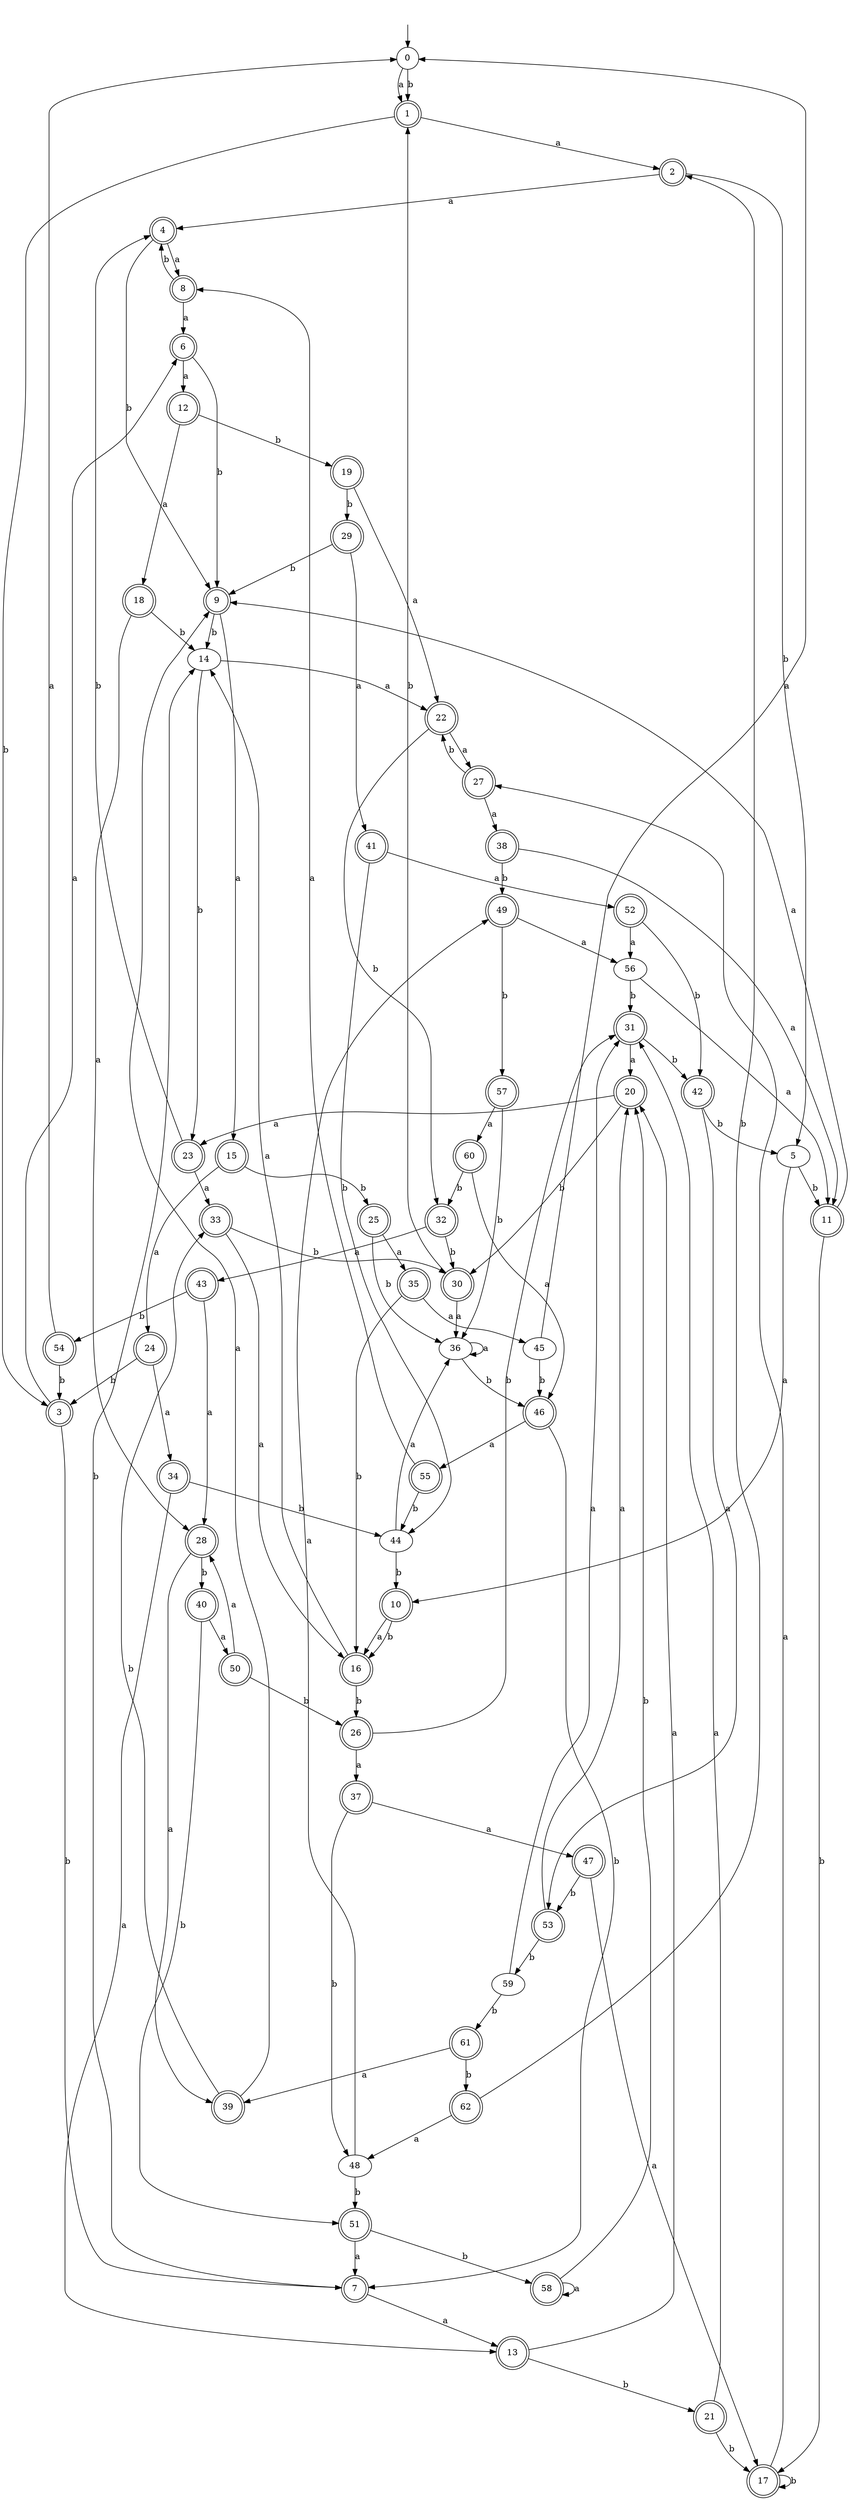 digraph RandomDFA {
  __start0 [label="", shape=none];
  __start0 -> 0 [label=""];
  0 [shape=circle]
  0 -> 1 [label="a"]
  0 -> 1 [label="b"]
  1 [shape=doublecircle]
  1 -> 2 [label="a"]
  1 -> 3 [label="b"]
  2 [shape=doublecircle]
  2 -> 4 [label="a"]
  2 -> 5 [label="b"]
  3 [shape=doublecircle]
  3 -> 6 [label="a"]
  3 -> 7 [label="b"]
  4 [shape=doublecircle]
  4 -> 8 [label="a"]
  4 -> 9 [label="b"]
  5
  5 -> 10 [label="a"]
  5 -> 11 [label="b"]
  6 [shape=doublecircle]
  6 -> 12 [label="a"]
  6 -> 9 [label="b"]
  7 [shape=doublecircle]
  7 -> 13 [label="a"]
  7 -> 14 [label="b"]
  8 [shape=doublecircle]
  8 -> 6 [label="a"]
  8 -> 4 [label="b"]
  9 [shape=doublecircle]
  9 -> 15 [label="a"]
  9 -> 14 [label="b"]
  10 [shape=doublecircle]
  10 -> 16 [label="a"]
  10 -> 16 [label="b"]
  11 [shape=doublecircle]
  11 -> 9 [label="a"]
  11 -> 17 [label="b"]
  12 [shape=doublecircle]
  12 -> 18 [label="a"]
  12 -> 19 [label="b"]
  13 [shape=doublecircle]
  13 -> 20 [label="a"]
  13 -> 21 [label="b"]
  14
  14 -> 22 [label="a"]
  14 -> 23 [label="b"]
  15 [shape=doublecircle]
  15 -> 24 [label="a"]
  15 -> 25 [label="b"]
  16 [shape=doublecircle]
  16 -> 14 [label="a"]
  16 -> 26 [label="b"]
  17 [shape=doublecircle]
  17 -> 27 [label="a"]
  17 -> 17 [label="b"]
  18 [shape=doublecircle]
  18 -> 28 [label="a"]
  18 -> 14 [label="b"]
  19 [shape=doublecircle]
  19 -> 22 [label="a"]
  19 -> 29 [label="b"]
  20 [shape=doublecircle]
  20 -> 23 [label="a"]
  20 -> 30 [label="b"]
  21 [shape=doublecircle]
  21 -> 31 [label="a"]
  21 -> 17 [label="b"]
  22 [shape=doublecircle]
  22 -> 27 [label="a"]
  22 -> 32 [label="b"]
  23 [shape=doublecircle]
  23 -> 33 [label="a"]
  23 -> 4 [label="b"]
  24 [shape=doublecircle]
  24 -> 34 [label="a"]
  24 -> 3 [label="b"]
  25 [shape=doublecircle]
  25 -> 35 [label="a"]
  25 -> 36 [label="b"]
  26 [shape=doublecircle]
  26 -> 37 [label="a"]
  26 -> 31 [label="b"]
  27 [shape=doublecircle]
  27 -> 38 [label="a"]
  27 -> 22 [label="b"]
  28 [shape=doublecircle]
  28 -> 39 [label="a"]
  28 -> 40 [label="b"]
  29 [shape=doublecircle]
  29 -> 41 [label="a"]
  29 -> 9 [label="b"]
  30 [shape=doublecircle]
  30 -> 36 [label="a"]
  30 -> 1 [label="b"]
  31 [shape=doublecircle]
  31 -> 20 [label="a"]
  31 -> 42 [label="b"]
  32 [shape=doublecircle]
  32 -> 43 [label="a"]
  32 -> 30 [label="b"]
  33 [shape=doublecircle]
  33 -> 16 [label="a"]
  33 -> 30 [label="b"]
  34 [shape=doublecircle]
  34 -> 13 [label="a"]
  34 -> 44 [label="b"]
  35 [shape=doublecircle]
  35 -> 45 [label="a"]
  35 -> 16 [label="b"]
  36
  36 -> 36 [label="a"]
  36 -> 46 [label="b"]
  37 [shape=doublecircle]
  37 -> 47 [label="a"]
  37 -> 48 [label="b"]
  38 [shape=doublecircle]
  38 -> 11 [label="a"]
  38 -> 49 [label="b"]
  39 [shape=doublecircle]
  39 -> 9 [label="a"]
  39 -> 33 [label="b"]
  40 [shape=doublecircle]
  40 -> 50 [label="a"]
  40 -> 51 [label="b"]
  41 [shape=doublecircle]
  41 -> 52 [label="a"]
  41 -> 44 [label="b"]
  42 [shape=doublecircle]
  42 -> 53 [label="a"]
  42 -> 5 [label="b"]
  43 [shape=doublecircle]
  43 -> 28 [label="a"]
  43 -> 54 [label="b"]
  44
  44 -> 36 [label="a"]
  44 -> 10 [label="b"]
  45
  45 -> 0 [label="a"]
  45 -> 46 [label="b"]
  46 [shape=doublecircle]
  46 -> 55 [label="a"]
  46 -> 7 [label="b"]
  47 [shape=doublecircle]
  47 -> 17 [label="a"]
  47 -> 53 [label="b"]
  48
  48 -> 49 [label="a"]
  48 -> 51 [label="b"]
  49 [shape=doublecircle]
  49 -> 56 [label="a"]
  49 -> 57 [label="b"]
  50 [shape=doublecircle]
  50 -> 28 [label="a"]
  50 -> 26 [label="b"]
  51 [shape=doublecircle]
  51 -> 7 [label="a"]
  51 -> 58 [label="b"]
  52 [shape=doublecircle]
  52 -> 56 [label="a"]
  52 -> 42 [label="b"]
  53 [shape=doublecircle]
  53 -> 20 [label="a"]
  53 -> 59 [label="b"]
  54 [shape=doublecircle]
  54 -> 0 [label="a"]
  54 -> 3 [label="b"]
  55 [shape=doublecircle]
  55 -> 8 [label="a"]
  55 -> 44 [label="b"]
  56
  56 -> 11 [label="a"]
  56 -> 31 [label="b"]
  57 [shape=doublecircle]
  57 -> 60 [label="a"]
  57 -> 36 [label="b"]
  58 [shape=doublecircle]
  58 -> 58 [label="a"]
  58 -> 20 [label="b"]
  59
  59 -> 31 [label="a"]
  59 -> 61 [label="b"]
  60 [shape=doublecircle]
  60 -> 46 [label="a"]
  60 -> 32 [label="b"]
  61 [shape=doublecircle]
  61 -> 39 [label="a"]
  61 -> 62 [label="b"]
  62 [shape=doublecircle]
  62 -> 48 [label="a"]
  62 -> 2 [label="b"]
}
